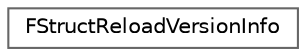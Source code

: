 digraph "Graphical Class Hierarchy"
{
 // INTERACTIVE_SVG=YES
 // LATEX_PDF_SIZE
  bgcolor="transparent";
  edge [fontname=Helvetica,fontsize=10,labelfontname=Helvetica,labelfontsize=10];
  node [fontname=Helvetica,fontsize=10,shape=box,height=0.2,width=0.4];
  rankdir="LR";
  Node0 [id="Node000000",label="FStructReloadVersionInfo",height=0.2,width=0.4,color="grey40", fillcolor="white", style="filled",URL="$df/da9/structFStructReloadVersionInfo.html",tooltip="Reload version information for structures."];
}
